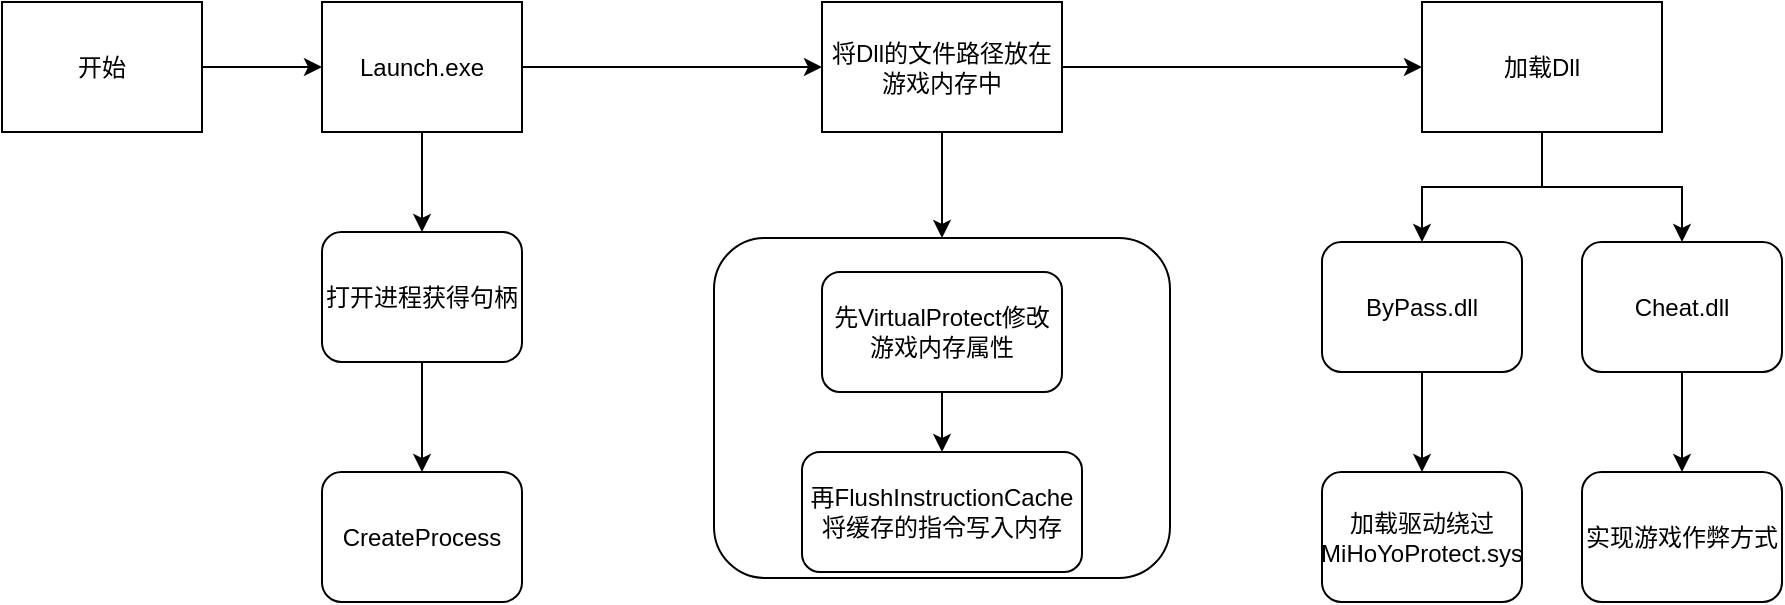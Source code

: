 <mxfile version="24.7.7">
  <diagram name="第 1 页" id="e_IjWnhNF0fLR_qOTUyp">
    <mxGraphModel dx="1365" dy="766" grid="1" gridSize="10" guides="1" tooltips="1" connect="1" arrows="1" fold="1" page="1" pageScale="1" pageWidth="827" pageHeight="1169" math="0" shadow="0">
      <root>
        <mxCell id="0" />
        <mxCell id="1" parent="0" />
        <mxCell id="D3yn_jxY5x2qavKiKTVe-3" value="" style="edgeStyle=orthogonalEdgeStyle;rounded=0;orthogonalLoop=1;jettySize=auto;html=1;" edge="1" parent="1" source="D3yn_jxY5x2qavKiKTVe-1" target="D3yn_jxY5x2qavKiKTVe-2">
          <mxGeometry relative="1" as="geometry" />
        </mxCell>
        <mxCell id="D3yn_jxY5x2qavKiKTVe-1" value="开始" style="rounded=0;whiteSpace=wrap;html=1;" vertex="1" parent="1">
          <mxGeometry x="50" y="555" width="100" height="65" as="geometry" />
        </mxCell>
        <mxCell id="D3yn_jxY5x2qavKiKTVe-7" value="" style="edgeStyle=orthogonalEdgeStyle;rounded=0;orthogonalLoop=1;jettySize=auto;html=1;" edge="1" parent="1" source="D3yn_jxY5x2qavKiKTVe-2" target="D3yn_jxY5x2qavKiKTVe-6">
          <mxGeometry relative="1" as="geometry" />
        </mxCell>
        <mxCell id="D3yn_jxY5x2qavKiKTVe-21" value="" style="edgeStyle=orthogonalEdgeStyle;rounded=0;orthogonalLoop=1;jettySize=auto;html=1;" edge="1" parent="1" source="D3yn_jxY5x2qavKiKTVe-2" target="D3yn_jxY5x2qavKiKTVe-20">
          <mxGeometry relative="1" as="geometry" />
        </mxCell>
        <mxCell id="D3yn_jxY5x2qavKiKTVe-2" value="Launch.exe" style="rounded=0;whiteSpace=wrap;html=1;" vertex="1" parent="1">
          <mxGeometry x="210" y="555" width="100" height="65" as="geometry" />
        </mxCell>
        <mxCell id="D3yn_jxY5x2qavKiKTVe-9" value="" style="edgeStyle=orthogonalEdgeStyle;rounded=0;orthogonalLoop=1;jettySize=auto;html=1;" edge="1" parent="1" source="D3yn_jxY5x2qavKiKTVe-6" target="D3yn_jxY5x2qavKiKTVe-8">
          <mxGeometry relative="1" as="geometry" />
        </mxCell>
        <mxCell id="D3yn_jxY5x2qavKiKTVe-6" value="打开进程获得句柄" style="rounded=1;whiteSpace=wrap;html=1;" vertex="1" parent="1">
          <mxGeometry x="210" y="670" width="100" height="65" as="geometry" />
        </mxCell>
        <mxCell id="D3yn_jxY5x2qavKiKTVe-8" value="CreateProcess" style="rounded=1;whiteSpace=wrap;html=1;" vertex="1" parent="1">
          <mxGeometry x="210" y="790" width="100" height="65" as="geometry" />
        </mxCell>
        <mxCell id="D3yn_jxY5x2qavKiKTVe-14" value="" style="edgeStyle=orthogonalEdgeStyle;rounded=0;orthogonalLoop=1;jettySize=auto;html=1;" edge="1" parent="1" source="D3yn_jxY5x2qavKiKTVe-10" target="D3yn_jxY5x2qavKiKTVe-13">
          <mxGeometry relative="1" as="geometry" />
        </mxCell>
        <mxCell id="D3yn_jxY5x2qavKiKTVe-10" value="ByPass.dll" style="rounded=1;whiteSpace=wrap;html=1;" vertex="1" parent="1">
          <mxGeometry x="710" y="675" width="100" height="65" as="geometry" />
        </mxCell>
        <mxCell id="D3yn_jxY5x2qavKiKTVe-13" value="加载驱动绕过&lt;div&gt;MiHoYoProtect.sys&lt;br&gt;&lt;/div&gt;" style="rounded=1;whiteSpace=wrap;html=1;" vertex="1" parent="1">
          <mxGeometry x="710" y="790" width="100" height="65" as="geometry" />
        </mxCell>
        <mxCell id="D3yn_jxY5x2qavKiKTVe-19" value="" style="edgeStyle=orthogonalEdgeStyle;rounded=0;orthogonalLoop=1;jettySize=auto;html=1;" edge="1" parent="1" source="D3yn_jxY5x2qavKiKTVe-15" target="D3yn_jxY5x2qavKiKTVe-18">
          <mxGeometry relative="1" as="geometry" />
        </mxCell>
        <mxCell id="D3yn_jxY5x2qavKiKTVe-15" value="Cheat.dll" style="rounded=1;whiteSpace=wrap;html=1;" vertex="1" parent="1">
          <mxGeometry x="840" y="675" width="100" height="65" as="geometry" />
        </mxCell>
        <mxCell id="D3yn_jxY5x2qavKiKTVe-18" value="&lt;div&gt;实现游戏作弊方式&lt;br&gt;&lt;/div&gt;" style="rounded=1;whiteSpace=wrap;html=1;" vertex="1" parent="1">
          <mxGeometry x="840" y="790" width="100" height="65" as="geometry" />
        </mxCell>
        <mxCell id="D3yn_jxY5x2qavKiKTVe-23" value="" style="edgeStyle=orthogonalEdgeStyle;rounded=0;orthogonalLoop=1;jettySize=auto;html=1;" edge="1" parent="1" source="D3yn_jxY5x2qavKiKTVe-20" target="D3yn_jxY5x2qavKiKTVe-22">
          <mxGeometry relative="1" as="geometry" />
        </mxCell>
        <mxCell id="D3yn_jxY5x2qavKiKTVe-28" value="" style="edgeStyle=orthogonalEdgeStyle;rounded=0;orthogonalLoop=1;jettySize=auto;html=1;" edge="1" parent="1" source="D3yn_jxY5x2qavKiKTVe-20" target="D3yn_jxY5x2qavKiKTVe-27">
          <mxGeometry relative="1" as="geometry" />
        </mxCell>
        <mxCell id="D3yn_jxY5x2qavKiKTVe-20" value="将Dll的文件路径放在游戏内存中" style="rounded=0;whiteSpace=wrap;html=1;" vertex="1" parent="1">
          <mxGeometry x="460" y="555" width="120" height="65" as="geometry" />
        </mxCell>
        <mxCell id="D3yn_jxY5x2qavKiKTVe-22" value="" style="rounded=1;whiteSpace=wrap;html=1;" vertex="1" parent="1">
          <mxGeometry x="406" y="673" width="228" height="170" as="geometry" />
        </mxCell>
        <mxCell id="D3yn_jxY5x2qavKiKTVe-26" value="" style="edgeStyle=orthogonalEdgeStyle;rounded=0;orthogonalLoop=1;jettySize=auto;html=1;" edge="1" parent="1" source="D3yn_jxY5x2qavKiKTVe-24" target="D3yn_jxY5x2qavKiKTVe-25">
          <mxGeometry relative="1" as="geometry" />
        </mxCell>
        <mxCell id="D3yn_jxY5x2qavKiKTVe-24" value="先VirtualProtect修改游戏内存属性" style="rounded=1;whiteSpace=wrap;html=1;" vertex="1" parent="1">
          <mxGeometry x="460" y="690" width="120" height="60" as="geometry" />
        </mxCell>
        <mxCell id="D3yn_jxY5x2qavKiKTVe-25" value="再FlushInstructionCache将缓存的指令写入内存" style="rounded=1;whiteSpace=wrap;html=1;" vertex="1" parent="1">
          <mxGeometry x="450" y="780" width="140" height="60" as="geometry" />
        </mxCell>
        <mxCell id="D3yn_jxY5x2qavKiKTVe-29" style="edgeStyle=orthogonalEdgeStyle;rounded=0;orthogonalLoop=1;jettySize=auto;html=1;entryX=0.5;entryY=0;entryDx=0;entryDy=0;" edge="1" parent="1" source="D3yn_jxY5x2qavKiKTVe-27" target="D3yn_jxY5x2qavKiKTVe-10">
          <mxGeometry relative="1" as="geometry" />
        </mxCell>
        <mxCell id="D3yn_jxY5x2qavKiKTVe-30" style="edgeStyle=orthogonalEdgeStyle;rounded=0;orthogonalLoop=1;jettySize=auto;html=1;" edge="1" parent="1" source="D3yn_jxY5x2qavKiKTVe-27" target="D3yn_jxY5x2qavKiKTVe-15">
          <mxGeometry relative="1" as="geometry" />
        </mxCell>
        <mxCell id="D3yn_jxY5x2qavKiKTVe-27" value="加载Dll" style="rounded=0;whiteSpace=wrap;html=1;" vertex="1" parent="1">
          <mxGeometry x="760" y="555" width="120" height="65" as="geometry" />
        </mxCell>
      </root>
    </mxGraphModel>
  </diagram>
</mxfile>
